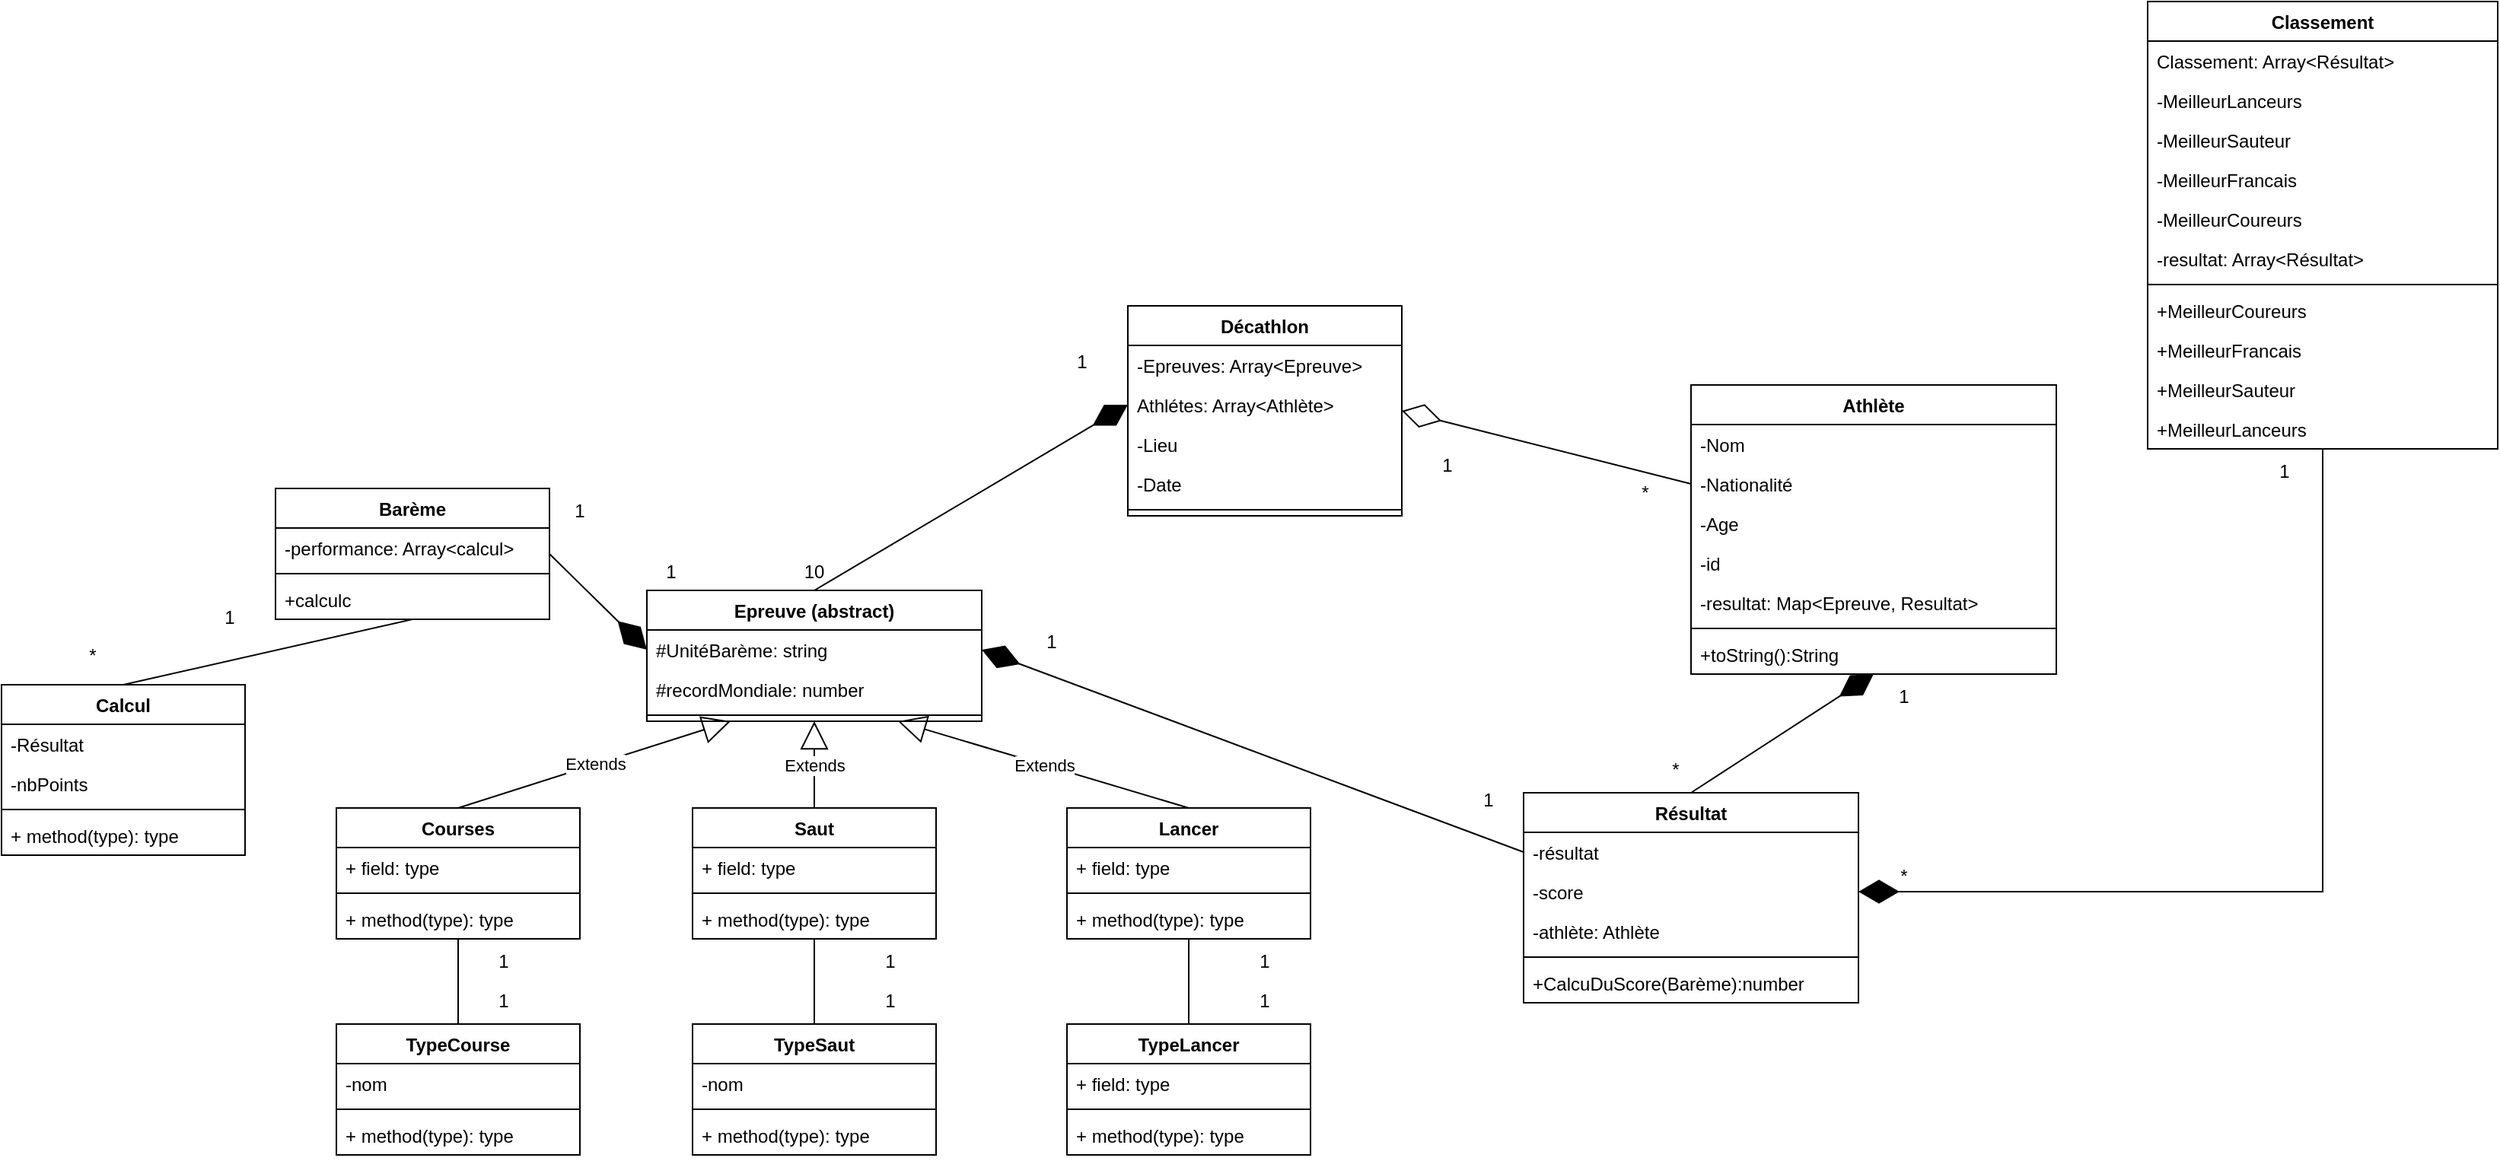 <mxfile version="17.1.4" type="device"><diagram id="C5RBs43oDa-KdzZeNtuy" name="Page-1"><mxGraphModel dx="2249" dy="1921" grid="1" gridSize="10" guides="1" tooltips="1" connect="1" arrows="1" fold="1" page="1" pageScale="1" pageWidth="827" pageHeight="1169" math="0" shadow="0"><root><mxCell id="WIyWlLk6GJQsqaUBKTNV-0"/><mxCell id="WIyWlLk6GJQsqaUBKTNV-1" parent="WIyWlLk6GJQsqaUBKTNV-0"/><mxCell id="yOdV3klUYfe3SufuHKsW-0" value="Athlète" style="swimlane;fontStyle=1;align=center;verticalAlign=top;childLayout=stackLayout;horizontal=1;startSize=26;horizontalStack=0;resizeParent=1;resizeParentMax=0;resizeLast=0;collapsible=1;marginBottom=0;" vertex="1" parent="WIyWlLk6GJQsqaUBKTNV-1"><mxGeometry x="990" y="122" width="240" height="190" as="geometry"/></mxCell><mxCell id="yOdV3klUYfe3SufuHKsW-1" value="-Nom&#xA;&#xA;&#xA;&#xA;&#xA;" style="text;strokeColor=none;fillColor=none;align=left;verticalAlign=top;spacingLeft=4;spacingRight=4;overflow=hidden;rotatable=0;points=[[0,0.5],[1,0.5]];portConstraint=eastwest;" vertex="1" parent="yOdV3klUYfe3SufuHKsW-0"><mxGeometry y="26" width="240" height="26" as="geometry"/></mxCell><mxCell id="yOdV3klUYfe3SufuHKsW-4" value="-Nationalité" style="text;strokeColor=none;fillColor=none;align=left;verticalAlign=top;spacingLeft=4;spacingRight=4;overflow=hidden;rotatable=0;points=[[0,0.5],[1,0.5]];portConstraint=eastwest;" vertex="1" parent="yOdV3klUYfe3SufuHKsW-0"><mxGeometry y="52" width="240" height="26" as="geometry"/></mxCell><mxCell id="yOdV3klUYfe3SufuHKsW-6" value="-Age" style="text;strokeColor=none;fillColor=none;align=left;verticalAlign=top;spacingLeft=4;spacingRight=4;overflow=hidden;rotatable=0;points=[[0,0.5],[1,0.5]];portConstraint=eastwest;" vertex="1" parent="yOdV3klUYfe3SufuHKsW-0"><mxGeometry y="78" width="240" height="26" as="geometry"/></mxCell><mxCell id="yOdV3klUYfe3SufuHKsW-5" value="-id" style="text;strokeColor=none;fillColor=none;align=left;verticalAlign=top;spacingLeft=4;spacingRight=4;overflow=hidden;rotatable=0;points=[[0,0.5],[1,0.5]];portConstraint=eastwest;" vertex="1" parent="yOdV3klUYfe3SufuHKsW-0"><mxGeometry y="104" width="240" height="26" as="geometry"/></mxCell><mxCell id="yOdV3klUYfe3SufuHKsW-103" value="-resultat: Map&lt;Epreuve, Resultat&gt;" style="text;strokeColor=none;fillColor=none;align=left;verticalAlign=top;spacingLeft=4;spacingRight=4;overflow=hidden;rotatable=0;points=[[0,0.5],[1,0.5]];portConstraint=eastwest;" vertex="1" parent="yOdV3klUYfe3SufuHKsW-0"><mxGeometry y="130" width="240" height="26" as="geometry"/></mxCell><mxCell id="yOdV3klUYfe3SufuHKsW-2" value="" style="line;strokeWidth=1;fillColor=none;align=left;verticalAlign=middle;spacingTop=-1;spacingLeft=3;spacingRight=3;rotatable=0;labelPosition=right;points=[];portConstraint=eastwest;" vertex="1" parent="yOdV3klUYfe3SufuHKsW-0"><mxGeometry y="156" width="240" height="8" as="geometry"/></mxCell><mxCell id="yOdV3klUYfe3SufuHKsW-3" value="+toString():String" style="text;strokeColor=none;fillColor=none;align=left;verticalAlign=top;spacingLeft=4;spacingRight=4;overflow=hidden;rotatable=0;points=[[0,0.5],[1,0.5]];portConstraint=eastwest;" vertex="1" parent="yOdV3klUYfe3SufuHKsW-0"><mxGeometry y="164" width="240" height="26" as="geometry"/></mxCell><mxCell id="yOdV3klUYfe3SufuHKsW-8" value="Epreuve (abstract)" style="swimlane;fontStyle=1;align=center;verticalAlign=top;childLayout=stackLayout;horizontal=1;startSize=26;horizontalStack=0;resizeParent=1;resizeParentMax=0;resizeLast=0;collapsible=1;marginBottom=0;" vertex="1" parent="WIyWlLk6GJQsqaUBKTNV-1"><mxGeometry x="304" y="257" width="220" height="86" as="geometry"/></mxCell><mxCell id="yOdV3klUYfe3SufuHKsW-10" value="#UnitéBarème: string" style="text;strokeColor=none;fillColor=none;align=left;verticalAlign=top;spacingLeft=4;spacingRight=4;overflow=hidden;rotatable=0;points=[[0,0.5],[1,0.5]];portConstraint=eastwest;" vertex="1" parent="yOdV3klUYfe3SufuHKsW-8"><mxGeometry y="26" width="220" height="26" as="geometry"/></mxCell><mxCell id="yOdV3klUYfe3SufuHKsW-140" value="#recordMondiale: number" style="text;strokeColor=none;fillColor=none;align=left;verticalAlign=top;spacingLeft=4;spacingRight=4;overflow=hidden;rotatable=0;points=[[0,0.5],[1,0.5]];portConstraint=eastwest;" vertex="1" parent="yOdV3klUYfe3SufuHKsW-8"><mxGeometry y="52" width="220" height="26" as="geometry"/></mxCell><mxCell id="yOdV3klUYfe3SufuHKsW-13" value="" style="line;strokeWidth=1;fillColor=none;align=left;verticalAlign=middle;spacingTop=-1;spacingLeft=3;spacingRight=3;rotatable=0;labelPosition=right;points=[];portConstraint=eastwest;" vertex="1" parent="yOdV3klUYfe3SufuHKsW-8"><mxGeometry y="78" width="220" height="8" as="geometry"/></mxCell><mxCell id="yOdV3klUYfe3SufuHKsW-15" value="Courses" style="swimlane;fontStyle=1;align=center;verticalAlign=top;childLayout=stackLayout;horizontal=1;startSize=26;horizontalStack=0;resizeParent=1;resizeParentMax=0;resizeLast=0;collapsible=1;marginBottom=0;" vertex="1" parent="WIyWlLk6GJQsqaUBKTNV-1"><mxGeometry x="100" y="400" width="160" height="86" as="geometry"/></mxCell><mxCell id="yOdV3klUYfe3SufuHKsW-16" value="+ field: type" style="text;strokeColor=none;fillColor=none;align=left;verticalAlign=top;spacingLeft=4;spacingRight=4;overflow=hidden;rotatable=0;points=[[0,0.5],[1,0.5]];portConstraint=eastwest;" vertex="1" parent="yOdV3klUYfe3SufuHKsW-15"><mxGeometry y="26" width="160" height="26" as="geometry"/></mxCell><mxCell id="yOdV3klUYfe3SufuHKsW-17" value="" style="line;strokeWidth=1;fillColor=none;align=left;verticalAlign=middle;spacingTop=-1;spacingLeft=3;spacingRight=3;rotatable=0;labelPosition=right;points=[];portConstraint=eastwest;" vertex="1" parent="yOdV3klUYfe3SufuHKsW-15"><mxGeometry y="52" width="160" height="8" as="geometry"/></mxCell><mxCell id="yOdV3klUYfe3SufuHKsW-18" value="+ method(type): type" style="text;strokeColor=none;fillColor=none;align=left;verticalAlign=top;spacingLeft=4;spacingRight=4;overflow=hidden;rotatable=0;points=[[0,0.5],[1,0.5]];portConstraint=eastwest;" vertex="1" parent="yOdV3klUYfe3SufuHKsW-15"><mxGeometry y="60" width="160" height="26" as="geometry"/></mxCell><mxCell id="yOdV3klUYfe3SufuHKsW-19" value="Saut" style="swimlane;fontStyle=1;align=center;verticalAlign=top;childLayout=stackLayout;horizontal=1;startSize=26;horizontalStack=0;resizeParent=1;resizeParentMax=0;resizeLast=0;collapsible=1;marginBottom=0;" vertex="1" parent="WIyWlLk6GJQsqaUBKTNV-1"><mxGeometry x="334" y="400" width="160" height="86" as="geometry"/></mxCell><mxCell id="yOdV3klUYfe3SufuHKsW-20" value="+ field: type" style="text;strokeColor=none;fillColor=none;align=left;verticalAlign=top;spacingLeft=4;spacingRight=4;overflow=hidden;rotatable=0;points=[[0,0.5],[1,0.5]];portConstraint=eastwest;" vertex="1" parent="yOdV3klUYfe3SufuHKsW-19"><mxGeometry y="26" width="160" height="26" as="geometry"/></mxCell><mxCell id="yOdV3klUYfe3SufuHKsW-21" value="" style="line;strokeWidth=1;fillColor=none;align=left;verticalAlign=middle;spacingTop=-1;spacingLeft=3;spacingRight=3;rotatable=0;labelPosition=right;points=[];portConstraint=eastwest;" vertex="1" parent="yOdV3klUYfe3SufuHKsW-19"><mxGeometry y="52" width="160" height="8" as="geometry"/></mxCell><mxCell id="yOdV3klUYfe3SufuHKsW-22" value="+ method(type): type" style="text;strokeColor=none;fillColor=none;align=left;verticalAlign=top;spacingLeft=4;spacingRight=4;overflow=hidden;rotatable=0;points=[[0,0.5],[1,0.5]];portConstraint=eastwest;" vertex="1" parent="yOdV3klUYfe3SufuHKsW-19"><mxGeometry y="60" width="160" height="26" as="geometry"/></mxCell><mxCell id="yOdV3klUYfe3SufuHKsW-23" value="Lancer" style="swimlane;fontStyle=1;align=center;verticalAlign=top;childLayout=stackLayout;horizontal=1;startSize=26;horizontalStack=0;resizeParent=1;resizeParentMax=0;resizeLast=0;collapsible=1;marginBottom=0;" vertex="1" parent="WIyWlLk6GJQsqaUBKTNV-1"><mxGeometry x="580" y="400" width="160" height="86" as="geometry"/></mxCell><mxCell id="yOdV3klUYfe3SufuHKsW-24" value="+ field: type" style="text;strokeColor=none;fillColor=none;align=left;verticalAlign=top;spacingLeft=4;spacingRight=4;overflow=hidden;rotatable=0;points=[[0,0.5],[1,0.5]];portConstraint=eastwest;" vertex="1" parent="yOdV3klUYfe3SufuHKsW-23"><mxGeometry y="26" width="160" height="26" as="geometry"/></mxCell><mxCell id="yOdV3klUYfe3SufuHKsW-25" value="" style="line;strokeWidth=1;fillColor=none;align=left;verticalAlign=middle;spacingTop=-1;spacingLeft=3;spacingRight=3;rotatable=0;labelPosition=right;points=[];portConstraint=eastwest;" vertex="1" parent="yOdV3klUYfe3SufuHKsW-23"><mxGeometry y="52" width="160" height="8" as="geometry"/></mxCell><mxCell id="yOdV3klUYfe3SufuHKsW-26" value="+ method(type): type" style="text;strokeColor=none;fillColor=none;align=left;verticalAlign=top;spacingLeft=4;spacingRight=4;overflow=hidden;rotatable=0;points=[[0,0.5],[1,0.5]];portConstraint=eastwest;" vertex="1" parent="yOdV3klUYfe3SufuHKsW-23"><mxGeometry y="60" width="160" height="26" as="geometry"/></mxCell><mxCell id="yOdV3klUYfe3SufuHKsW-27" value="Décathlon" style="swimlane;fontStyle=1;align=center;verticalAlign=top;childLayout=stackLayout;horizontal=1;startSize=26;horizontalStack=0;resizeParent=1;resizeParentMax=0;resizeLast=0;collapsible=1;marginBottom=0;" vertex="1" parent="WIyWlLk6GJQsqaUBKTNV-1"><mxGeometry x="620" y="70" width="180" height="138" as="geometry"/></mxCell><mxCell id="yOdV3klUYfe3SufuHKsW-28" value="-Epreuves: Array&lt;Epreuve&gt;" style="text;strokeColor=none;fillColor=none;align=left;verticalAlign=top;spacingLeft=4;spacingRight=4;overflow=hidden;rotatable=0;points=[[0,0.5],[1,0.5]];portConstraint=eastwest;" vertex="1" parent="yOdV3klUYfe3SufuHKsW-27"><mxGeometry y="26" width="180" height="26" as="geometry"/></mxCell><mxCell id="yOdV3klUYfe3SufuHKsW-72" value="Athlétes: Array&lt;Athlète&gt;" style="text;strokeColor=none;fillColor=none;align=left;verticalAlign=top;spacingLeft=4;spacingRight=4;overflow=hidden;rotatable=0;points=[[0,0.5],[1,0.5]];portConstraint=eastwest;" vertex="1" parent="yOdV3klUYfe3SufuHKsW-27"><mxGeometry y="52" width="180" height="26" as="geometry"/></mxCell><mxCell id="yOdV3klUYfe3SufuHKsW-58" value="-Lieu" style="text;strokeColor=none;fillColor=none;align=left;verticalAlign=top;spacingLeft=4;spacingRight=4;overflow=hidden;rotatable=0;points=[[0,0.5],[1,0.5]];portConstraint=eastwest;" vertex="1" parent="yOdV3klUYfe3SufuHKsW-27"><mxGeometry y="78" width="180" height="26" as="geometry"/></mxCell><mxCell id="yOdV3klUYfe3SufuHKsW-59" value="-Date" style="text;strokeColor=none;fillColor=none;align=left;verticalAlign=top;spacingLeft=4;spacingRight=4;overflow=hidden;rotatable=0;points=[[0,0.5],[1,0.5]];portConstraint=eastwest;" vertex="1" parent="yOdV3klUYfe3SufuHKsW-27"><mxGeometry y="104" width="180" height="26" as="geometry"/></mxCell><mxCell id="yOdV3klUYfe3SufuHKsW-29" value="" style="line;strokeWidth=1;fillColor=none;align=left;verticalAlign=middle;spacingTop=-1;spacingLeft=3;spacingRight=3;rotatable=0;labelPosition=right;points=[];portConstraint=eastwest;" vertex="1" parent="yOdV3klUYfe3SufuHKsW-27"><mxGeometry y="130" width="180" height="8" as="geometry"/></mxCell><mxCell id="yOdV3klUYfe3SufuHKsW-33" value="Extends" style="endArrow=block;endSize=16;endFill=0;html=1;rounded=0;exitX=0.5;exitY=0;exitDx=0;exitDy=0;entryX=0.25;entryY=1;entryDx=0;entryDy=0;" edge="1" parent="WIyWlLk6GJQsqaUBKTNV-1" source="yOdV3klUYfe3SufuHKsW-15" target="yOdV3klUYfe3SufuHKsW-8"><mxGeometry width="160" relative="1" as="geometry"><mxPoint x="330" y="350" as="sourcePoint"/><mxPoint x="490" y="350" as="targetPoint"/></mxGeometry></mxCell><mxCell id="yOdV3klUYfe3SufuHKsW-34" value="Extends" style="endArrow=block;endSize=16;endFill=0;html=1;rounded=0;exitX=0.5;exitY=0;exitDx=0;exitDy=0;entryX=0.5;entryY=1;entryDx=0;entryDy=0;" edge="1" parent="WIyWlLk6GJQsqaUBKTNV-1" source="yOdV3klUYfe3SufuHKsW-19" target="yOdV3klUYfe3SufuHKsW-8"><mxGeometry width="160" relative="1" as="geometry"><mxPoint x="330" y="350" as="sourcePoint"/><mxPoint x="490" y="350" as="targetPoint"/></mxGeometry></mxCell><mxCell id="yOdV3klUYfe3SufuHKsW-35" value="Extends" style="endArrow=block;endSize=16;endFill=0;html=1;rounded=0;exitX=0.5;exitY=0;exitDx=0;exitDy=0;entryX=0.75;entryY=1;entryDx=0;entryDy=0;" edge="1" parent="WIyWlLk6GJQsqaUBKTNV-1" source="yOdV3klUYfe3SufuHKsW-23" target="yOdV3klUYfe3SufuHKsW-8"><mxGeometry width="160" relative="1" as="geometry"><mxPoint x="330" y="350" as="sourcePoint"/><mxPoint x="490" y="350" as="targetPoint"/></mxGeometry></mxCell><mxCell id="yOdV3klUYfe3SufuHKsW-39" value="TypeCourse" style="swimlane;fontStyle=1;align=center;verticalAlign=top;childLayout=stackLayout;horizontal=1;startSize=26;horizontalStack=0;resizeParent=1;resizeParentMax=0;resizeLast=0;collapsible=1;marginBottom=0;" vertex="1" parent="WIyWlLk6GJQsqaUBKTNV-1"><mxGeometry x="100" y="542" width="160" height="86" as="geometry"/></mxCell><mxCell id="yOdV3klUYfe3SufuHKsW-40" value="-nom" style="text;strokeColor=none;fillColor=none;align=left;verticalAlign=top;spacingLeft=4;spacingRight=4;overflow=hidden;rotatable=0;points=[[0,0.5],[1,0.5]];portConstraint=eastwest;" vertex="1" parent="yOdV3klUYfe3SufuHKsW-39"><mxGeometry y="26" width="160" height="26" as="geometry"/></mxCell><mxCell id="yOdV3klUYfe3SufuHKsW-41" value="" style="line;strokeWidth=1;fillColor=none;align=left;verticalAlign=middle;spacingTop=-1;spacingLeft=3;spacingRight=3;rotatable=0;labelPosition=right;points=[];portConstraint=eastwest;" vertex="1" parent="yOdV3klUYfe3SufuHKsW-39"><mxGeometry y="52" width="160" height="8" as="geometry"/></mxCell><mxCell id="yOdV3klUYfe3SufuHKsW-42" value="+ method(type): type" style="text;strokeColor=none;fillColor=none;align=left;verticalAlign=top;spacingLeft=4;spacingRight=4;overflow=hidden;rotatable=0;points=[[0,0.5],[1,0.5]];portConstraint=eastwest;" vertex="1" parent="yOdV3klUYfe3SufuHKsW-39"><mxGeometry y="60" width="160" height="26" as="geometry"/></mxCell><mxCell id="yOdV3klUYfe3SufuHKsW-45" value="TypeSaut" style="swimlane;fontStyle=1;align=center;verticalAlign=top;childLayout=stackLayout;horizontal=1;startSize=26;horizontalStack=0;resizeParent=1;resizeParentMax=0;resizeLast=0;collapsible=1;marginBottom=0;" vertex="1" parent="WIyWlLk6GJQsqaUBKTNV-1"><mxGeometry x="334" y="542" width="160" height="86" as="geometry"/></mxCell><mxCell id="yOdV3klUYfe3SufuHKsW-46" value="-nom" style="text;strokeColor=none;fillColor=none;align=left;verticalAlign=top;spacingLeft=4;spacingRight=4;overflow=hidden;rotatable=0;points=[[0,0.5],[1,0.5]];portConstraint=eastwest;" vertex="1" parent="yOdV3klUYfe3SufuHKsW-45"><mxGeometry y="26" width="160" height="26" as="geometry"/></mxCell><mxCell id="yOdV3klUYfe3SufuHKsW-47" value="" style="line;strokeWidth=1;fillColor=none;align=left;verticalAlign=middle;spacingTop=-1;spacingLeft=3;spacingRight=3;rotatable=0;labelPosition=right;points=[];portConstraint=eastwest;" vertex="1" parent="yOdV3klUYfe3SufuHKsW-45"><mxGeometry y="52" width="160" height="8" as="geometry"/></mxCell><mxCell id="yOdV3klUYfe3SufuHKsW-48" value="+ method(type): type" style="text;strokeColor=none;fillColor=none;align=left;verticalAlign=top;spacingLeft=4;spacingRight=4;overflow=hidden;rotatable=0;points=[[0,0.5],[1,0.5]];portConstraint=eastwest;" vertex="1" parent="yOdV3klUYfe3SufuHKsW-45"><mxGeometry y="60" width="160" height="26" as="geometry"/></mxCell><mxCell id="yOdV3klUYfe3SufuHKsW-50" value="TypeLancer" style="swimlane;fontStyle=1;align=center;verticalAlign=top;childLayout=stackLayout;horizontal=1;startSize=26;horizontalStack=0;resizeParent=1;resizeParentMax=0;resizeLast=0;collapsible=1;marginBottom=0;" vertex="1" parent="WIyWlLk6GJQsqaUBKTNV-1"><mxGeometry x="580" y="542" width="160" height="86" as="geometry"/></mxCell><mxCell id="yOdV3klUYfe3SufuHKsW-51" value="+ field: type" style="text;strokeColor=none;fillColor=none;align=left;verticalAlign=top;spacingLeft=4;spacingRight=4;overflow=hidden;rotatable=0;points=[[0,0.5],[1,0.5]];portConstraint=eastwest;" vertex="1" parent="yOdV3klUYfe3SufuHKsW-50"><mxGeometry y="26" width="160" height="26" as="geometry"/></mxCell><mxCell id="yOdV3klUYfe3SufuHKsW-52" value="" style="line;strokeWidth=1;fillColor=none;align=left;verticalAlign=middle;spacingTop=-1;spacingLeft=3;spacingRight=3;rotatable=0;labelPosition=right;points=[];portConstraint=eastwest;" vertex="1" parent="yOdV3klUYfe3SufuHKsW-50"><mxGeometry y="52" width="160" height="8" as="geometry"/></mxCell><mxCell id="yOdV3klUYfe3SufuHKsW-53" value="+ method(type): type" style="text;strokeColor=none;fillColor=none;align=left;verticalAlign=top;spacingLeft=4;spacingRight=4;overflow=hidden;rotatable=0;points=[[0,0.5],[1,0.5]];portConstraint=eastwest;" vertex="1" parent="yOdV3klUYfe3SufuHKsW-50"><mxGeometry y="60" width="160" height="26" as="geometry"/></mxCell><mxCell id="yOdV3klUYfe3SufuHKsW-61" value="" style="endArrow=diamondThin;endFill=1;endSize=24;html=1;rounded=0;entryX=0;entryY=0.5;entryDx=0;entryDy=0;exitX=0.5;exitY=0;exitDx=0;exitDy=0;" edge="1" parent="WIyWlLk6GJQsqaUBKTNV-1" source="yOdV3klUYfe3SufuHKsW-8" target="yOdV3klUYfe3SufuHKsW-72"><mxGeometry width="160" relative="1" as="geometry"><mxPoint x="330" y="290" as="sourcePoint"/><mxPoint x="620" y="221" as="targetPoint"/></mxGeometry></mxCell><mxCell id="yOdV3klUYfe3SufuHKsW-62" value="" style="endArrow=diamondThin;endFill=0;endSize=24;html=1;rounded=0;entryX=1;entryY=0.5;entryDx=0;entryDy=0;exitX=0;exitY=0.5;exitDx=0;exitDy=0;" edge="1" parent="WIyWlLk6GJQsqaUBKTNV-1" source="yOdV3klUYfe3SufuHKsW-4" target="yOdV3klUYfe3SufuHKsW-27"><mxGeometry width="160" relative="1" as="geometry"><mxPoint x="330" y="290" as="sourcePoint"/><mxPoint x="800" y="221" as="targetPoint"/></mxGeometry></mxCell><mxCell id="yOdV3klUYfe3SufuHKsW-63" value="Résultat" style="swimlane;fontStyle=1;align=center;verticalAlign=top;childLayout=stackLayout;horizontal=1;startSize=26;horizontalStack=0;resizeParent=1;resizeParentMax=0;resizeLast=0;collapsible=1;marginBottom=0;" vertex="1" parent="WIyWlLk6GJQsqaUBKTNV-1"><mxGeometry x="880" y="390" width="220" height="138" as="geometry"/></mxCell><mxCell id="yOdV3klUYfe3SufuHKsW-88" value="-résultat" style="text;strokeColor=none;fillColor=none;align=left;verticalAlign=top;spacingLeft=4;spacingRight=4;overflow=hidden;rotatable=0;points=[[0,0.5],[1,0.5]];portConstraint=eastwest;" vertex="1" parent="yOdV3klUYfe3SufuHKsW-63"><mxGeometry y="26" width="220" height="26" as="geometry"/></mxCell><mxCell id="yOdV3klUYfe3SufuHKsW-102" value="-score" style="text;strokeColor=none;fillColor=none;align=left;verticalAlign=top;spacingLeft=4;spacingRight=4;overflow=hidden;rotatable=0;points=[[0,0.5],[1,0.5]];portConstraint=eastwest;" vertex="1" parent="yOdV3klUYfe3SufuHKsW-63"><mxGeometry y="52" width="220" height="26" as="geometry"/></mxCell><mxCell id="yOdV3klUYfe3SufuHKsW-64" value="-athlète: Athlète" style="text;strokeColor=none;fillColor=none;align=left;verticalAlign=top;spacingLeft=4;spacingRight=4;overflow=hidden;rotatable=0;points=[[0,0.5],[1,0.5]];portConstraint=eastwest;" vertex="1" parent="yOdV3klUYfe3SufuHKsW-63"><mxGeometry y="78" width="220" height="26" as="geometry"/></mxCell><mxCell id="yOdV3klUYfe3SufuHKsW-65" value="" style="line;strokeWidth=1;fillColor=none;align=left;verticalAlign=middle;spacingTop=-1;spacingLeft=3;spacingRight=3;rotatable=0;labelPosition=right;points=[];portConstraint=eastwest;" vertex="1" parent="yOdV3klUYfe3SufuHKsW-63"><mxGeometry y="104" width="220" height="8" as="geometry"/></mxCell><mxCell id="yOdV3klUYfe3SufuHKsW-66" value="+CalcuDuScore(Barème):number" style="text;strokeColor=none;fillColor=none;align=left;verticalAlign=top;spacingLeft=4;spacingRight=4;overflow=hidden;rotatable=0;points=[[0,0.5],[1,0.5]];portConstraint=eastwest;" vertex="1" parent="yOdV3klUYfe3SufuHKsW-63"><mxGeometry y="112" width="220" height="26" as="geometry"/></mxCell><mxCell id="yOdV3klUYfe3SufuHKsW-67" value="Barème" style="swimlane;fontStyle=1;align=center;verticalAlign=top;childLayout=stackLayout;horizontal=1;startSize=26;horizontalStack=0;resizeParent=1;resizeParentMax=0;resizeLast=0;collapsible=1;marginBottom=0;" vertex="1" parent="WIyWlLk6GJQsqaUBKTNV-1"><mxGeometry x="60" y="190" width="180" height="86" as="geometry"/></mxCell><mxCell id="yOdV3klUYfe3SufuHKsW-68" value="-performance: Array&lt;calcul&gt;" style="text;strokeColor=none;fillColor=none;align=left;verticalAlign=top;spacingLeft=4;spacingRight=4;overflow=hidden;rotatable=0;points=[[0,0.5],[1,0.5]];portConstraint=eastwest;" vertex="1" parent="yOdV3klUYfe3SufuHKsW-67"><mxGeometry y="26" width="180" height="26" as="geometry"/></mxCell><mxCell id="yOdV3klUYfe3SufuHKsW-69" value="" style="line;strokeWidth=1;fillColor=none;align=left;verticalAlign=middle;spacingTop=-1;spacingLeft=3;spacingRight=3;rotatable=0;labelPosition=right;points=[];portConstraint=eastwest;" vertex="1" parent="yOdV3klUYfe3SufuHKsW-67"><mxGeometry y="52" width="180" height="8" as="geometry"/></mxCell><mxCell id="yOdV3klUYfe3SufuHKsW-70" value="+calculc" style="text;strokeColor=none;fillColor=none;align=left;verticalAlign=top;spacingLeft=4;spacingRight=4;overflow=hidden;rotatable=0;points=[[0,0.5],[1,0.5]];portConstraint=eastwest;" vertex="1" parent="yOdV3klUYfe3SufuHKsW-67"><mxGeometry y="60" width="180" height="26" as="geometry"/></mxCell><mxCell id="yOdV3klUYfe3SufuHKsW-73" value="" style="endArrow=diamondThin;endFill=1;endSize=24;html=1;rounded=0;exitX=0.5;exitY=0;exitDx=0;exitDy=0;entryX=0.5;entryY=1;entryDx=0;entryDy=0;" edge="1" parent="WIyWlLk6GJQsqaUBKTNV-1" source="yOdV3klUYfe3SufuHKsW-63" target="yOdV3klUYfe3SufuHKsW-0"><mxGeometry width="160" relative="1" as="geometry"><mxPoint x="570" y="330" as="sourcePoint"/><mxPoint x="730" y="330" as="targetPoint"/></mxGeometry></mxCell><mxCell id="yOdV3klUYfe3SufuHKsW-74" value="Classement" style="swimlane;fontStyle=1;align=center;verticalAlign=top;childLayout=stackLayout;horizontal=1;startSize=26;horizontalStack=0;resizeParent=1;resizeParentMax=0;resizeLast=0;collapsible=1;marginBottom=0;" vertex="1" parent="WIyWlLk6GJQsqaUBKTNV-1"><mxGeometry x="1290" y="-130" width="230" height="294" as="geometry"/></mxCell><mxCell id="yOdV3klUYfe3SufuHKsW-75" value="Classement: Array&lt;Résultat&gt;" style="text;strokeColor=none;fillColor=none;align=left;verticalAlign=top;spacingLeft=4;spacingRight=4;overflow=hidden;rotatable=0;points=[[0,0.5],[1,0.5]];portConstraint=eastwest;" vertex="1" parent="yOdV3klUYfe3SufuHKsW-74"><mxGeometry y="26" width="230" height="26" as="geometry"/></mxCell><mxCell id="yOdV3klUYfe3SufuHKsW-108" value="-MeilleurLanceurs" style="text;strokeColor=none;fillColor=none;align=left;verticalAlign=top;spacingLeft=4;spacingRight=4;overflow=hidden;rotatable=0;points=[[0,0.5],[1,0.5]];portConstraint=eastwest;" vertex="1" parent="yOdV3klUYfe3SufuHKsW-74"><mxGeometry y="52" width="230" height="26" as="geometry"/></mxCell><mxCell id="yOdV3klUYfe3SufuHKsW-107" value="-MeilleurSauteur" style="text;strokeColor=none;fillColor=none;align=left;verticalAlign=top;spacingLeft=4;spacingRight=4;overflow=hidden;rotatable=0;points=[[0,0.5],[1,0.5]];portConstraint=eastwest;" vertex="1" parent="yOdV3klUYfe3SufuHKsW-74"><mxGeometry y="78" width="230" height="26" as="geometry"/></mxCell><mxCell id="yOdV3klUYfe3SufuHKsW-106" value="-MeilleurFrancais" style="text;strokeColor=none;fillColor=none;align=left;verticalAlign=top;spacingLeft=4;spacingRight=4;overflow=hidden;rotatable=0;points=[[0,0.5],[1,0.5]];portConstraint=eastwest;" vertex="1" parent="yOdV3klUYfe3SufuHKsW-74"><mxGeometry y="104" width="230" height="26" as="geometry"/></mxCell><mxCell id="yOdV3klUYfe3SufuHKsW-105" value="-MeilleurCoureurs" style="text;strokeColor=none;fillColor=none;align=left;verticalAlign=top;spacingLeft=4;spacingRight=4;overflow=hidden;rotatable=0;points=[[0,0.5],[1,0.5]];portConstraint=eastwest;" vertex="1" parent="yOdV3klUYfe3SufuHKsW-74"><mxGeometry y="130" width="230" height="26" as="geometry"/></mxCell><mxCell id="yOdV3klUYfe3SufuHKsW-104" value="-resultat: Array&lt;Résultat&gt;" style="text;strokeColor=none;fillColor=none;align=left;verticalAlign=top;spacingLeft=4;spacingRight=4;overflow=hidden;rotatable=0;points=[[0,0.5],[1,0.5]];portConstraint=eastwest;" vertex="1" parent="yOdV3klUYfe3SufuHKsW-74"><mxGeometry y="156" width="230" height="26" as="geometry"/></mxCell><mxCell id="yOdV3klUYfe3SufuHKsW-76" value="" style="line;strokeWidth=1;fillColor=none;align=left;verticalAlign=middle;spacingTop=-1;spacingLeft=3;spacingRight=3;rotatable=0;labelPosition=right;points=[];portConstraint=eastwest;" vertex="1" parent="yOdV3klUYfe3SufuHKsW-74"><mxGeometry y="182" width="230" height="8" as="geometry"/></mxCell><mxCell id="yOdV3klUYfe3SufuHKsW-78" value="+MeilleurCoureurs" style="text;strokeColor=none;fillColor=none;align=left;verticalAlign=top;spacingLeft=4;spacingRight=4;overflow=hidden;rotatable=0;points=[[0,0.5],[1,0.5]];portConstraint=eastwest;" vertex="1" parent="yOdV3klUYfe3SufuHKsW-74"><mxGeometry y="190" width="230" height="26" as="geometry"/></mxCell><mxCell id="yOdV3klUYfe3SufuHKsW-81" value="+MeilleurFrancais" style="text;strokeColor=none;fillColor=none;align=left;verticalAlign=top;spacingLeft=4;spacingRight=4;overflow=hidden;rotatable=0;points=[[0,0.5],[1,0.5]];portConstraint=eastwest;" vertex="1" parent="yOdV3klUYfe3SufuHKsW-74"><mxGeometry y="216" width="230" height="26" as="geometry"/></mxCell><mxCell id="yOdV3klUYfe3SufuHKsW-80" value="+MeilleurSauteur" style="text;strokeColor=none;fillColor=none;align=left;verticalAlign=top;spacingLeft=4;spacingRight=4;overflow=hidden;rotatable=0;points=[[0,0.5],[1,0.5]];portConstraint=eastwest;" vertex="1" parent="yOdV3klUYfe3SufuHKsW-74"><mxGeometry y="242" width="230" height="26" as="geometry"/></mxCell><mxCell id="yOdV3klUYfe3SufuHKsW-79" value="+MeilleurLanceurs" style="text;strokeColor=none;fillColor=none;align=left;verticalAlign=top;spacingLeft=4;spacingRight=4;overflow=hidden;rotatable=0;points=[[0,0.5],[1,0.5]];portConstraint=eastwest;" vertex="1" parent="yOdV3klUYfe3SufuHKsW-74"><mxGeometry y="268" width="230" height="26" as="geometry"/></mxCell><mxCell id="yOdV3klUYfe3SufuHKsW-84" value="" style="endArrow=diamondThin;endFill=1;endSize=24;html=1;rounded=0;exitX=1;exitY=0.5;exitDx=0;exitDy=0;entryX=0;entryY=0.5;entryDx=0;entryDy=0;" edge="1" parent="WIyWlLk6GJQsqaUBKTNV-1" source="yOdV3klUYfe3SufuHKsW-67" target="yOdV3klUYfe3SufuHKsW-10"><mxGeometry width="160" relative="1" as="geometry"><mxPoint x="220" y="255" as="sourcePoint"/><mxPoint x="850" y="450" as="targetPoint"/></mxGeometry></mxCell><mxCell id="yOdV3klUYfe3SufuHKsW-94" value="" style="endArrow=diamondThin;endFill=1;endSize=24;html=1;rounded=0;sourcePerimeterSpacing=6;targetPerimeterSpacing=24;strokeWidth=1;entryX=1;entryY=0.5;entryDx=0;entryDy=0;exitX=0;exitY=0.5;exitDx=0;exitDy=0;" edge="1" parent="WIyWlLk6GJQsqaUBKTNV-1" source="yOdV3klUYfe3SufuHKsW-88" target="yOdV3klUYfe3SufuHKsW-10"><mxGeometry width="160" relative="1" as="geometry"><mxPoint x="570" y="420" as="sourcePoint"/><mxPoint x="730" y="420" as="targetPoint"/></mxGeometry></mxCell><mxCell id="yOdV3klUYfe3SufuHKsW-95" value="Calcul" style="swimlane;fontStyle=1;align=center;verticalAlign=top;childLayout=stackLayout;horizontal=1;startSize=26;horizontalStack=0;resizeParent=1;resizeParentMax=0;resizeLast=0;collapsible=1;marginBottom=0;" vertex="1" parent="WIyWlLk6GJQsqaUBKTNV-1"><mxGeometry x="-120" y="319" width="160" height="112" as="geometry"/></mxCell><mxCell id="yOdV3klUYfe3SufuHKsW-96" value="-Résultat" style="text;strokeColor=none;fillColor=none;align=left;verticalAlign=top;spacingLeft=4;spacingRight=4;overflow=hidden;rotatable=0;points=[[0,0.5],[1,0.5]];portConstraint=eastwest;" vertex="1" parent="yOdV3klUYfe3SufuHKsW-95"><mxGeometry y="26" width="160" height="26" as="geometry"/></mxCell><mxCell id="yOdV3klUYfe3SufuHKsW-99" value="-nbPoints" style="text;strokeColor=none;fillColor=none;align=left;verticalAlign=top;spacingLeft=4;spacingRight=4;overflow=hidden;rotatable=0;points=[[0,0.5],[1,0.5]];portConstraint=eastwest;" vertex="1" parent="yOdV3klUYfe3SufuHKsW-95"><mxGeometry y="52" width="160" height="26" as="geometry"/></mxCell><mxCell id="yOdV3klUYfe3SufuHKsW-97" value="" style="line;strokeWidth=1;fillColor=none;align=left;verticalAlign=middle;spacingTop=-1;spacingLeft=3;spacingRight=3;rotatable=0;labelPosition=right;points=[];portConstraint=eastwest;" vertex="1" parent="yOdV3klUYfe3SufuHKsW-95"><mxGeometry y="78" width="160" height="8" as="geometry"/></mxCell><mxCell id="yOdV3klUYfe3SufuHKsW-98" value="+ method(type): type" style="text;strokeColor=none;fillColor=none;align=left;verticalAlign=top;spacingLeft=4;spacingRight=4;overflow=hidden;rotatable=0;points=[[0,0.5],[1,0.5]];portConstraint=eastwest;" vertex="1" parent="yOdV3klUYfe3SufuHKsW-95"><mxGeometry y="86" width="160" height="26" as="geometry"/></mxCell><mxCell id="yOdV3klUYfe3SufuHKsW-100" value="" style="endArrow=none;html=1;rounded=0;sourcePerimeterSpacing=6;targetPerimeterSpacing=24;strokeWidth=1;exitX=0.5;exitY=0;exitDx=0;exitDy=0;entryX=0.5;entryY=1;entryDx=0;entryDy=0;" edge="1" parent="WIyWlLk6GJQsqaUBKTNV-1" source="yOdV3klUYfe3SufuHKsW-95" target="yOdV3klUYfe3SufuHKsW-67"><mxGeometry width="50" height="50" relative="1" as="geometry"><mxPoint x="300" y="370" as="sourcePoint"/><mxPoint x="350" y="320" as="targetPoint"/></mxGeometry></mxCell><mxCell id="yOdV3klUYfe3SufuHKsW-114" value="" style="endArrow=diamondThin;endFill=1;endSize=24;html=1;rounded=0;sourcePerimeterSpacing=6;targetPerimeterSpacing=24;strokeWidth=1;entryX=1;entryY=0.5;entryDx=0;entryDy=0;exitX=0.5;exitY=1;exitDx=0;exitDy=0;" edge="1" parent="WIyWlLk6GJQsqaUBKTNV-1" source="yOdV3klUYfe3SufuHKsW-74" target="yOdV3klUYfe3SufuHKsW-102"><mxGeometry width="160" relative="1" as="geometry"><mxPoint x="1210" y="240" as="sourcePoint"/><mxPoint x="1370" y="240" as="targetPoint"/><Array as="points"><mxPoint x="1405" y="455"/></Array></mxGeometry></mxCell><mxCell id="yOdV3klUYfe3SufuHKsW-115" value="" style="endArrow=none;html=1;rounded=0;sourcePerimeterSpacing=6;targetPerimeterSpacing=24;strokeWidth=1;exitX=0.5;exitY=0;exitDx=0;exitDy=0;entryX=0.5;entryY=1;entryDx=0;entryDy=0;" edge="1" parent="WIyWlLk6GJQsqaUBKTNV-1" source="yOdV3klUYfe3SufuHKsW-39" target="yOdV3klUYfe3SufuHKsW-15"><mxGeometry width="50" height="50" relative="1" as="geometry"><mxPoint x="360" y="420" as="sourcePoint"/><mxPoint x="410" y="370" as="targetPoint"/></mxGeometry></mxCell><mxCell id="yOdV3klUYfe3SufuHKsW-116" value="" style="endArrow=none;html=1;rounded=0;sourcePerimeterSpacing=6;targetPerimeterSpacing=24;strokeWidth=1;exitX=0.5;exitY=0;exitDx=0;exitDy=0;entryX=0.5;entryY=1;entryDx=0;entryDy=0;" edge="1" parent="WIyWlLk6GJQsqaUBKTNV-1" source="yOdV3klUYfe3SufuHKsW-45" target="yOdV3klUYfe3SufuHKsW-19"><mxGeometry width="50" height="50" relative="1" as="geometry"><mxPoint x="360" y="420" as="sourcePoint"/><mxPoint x="414" y="500" as="targetPoint"/></mxGeometry></mxCell><mxCell id="yOdV3klUYfe3SufuHKsW-117" value="" style="endArrow=none;html=1;rounded=0;sourcePerimeterSpacing=6;targetPerimeterSpacing=24;strokeWidth=1;entryX=0.5;entryY=1;entryDx=0;entryDy=0;exitX=0.5;exitY=0;exitDx=0;exitDy=0;" edge="1" parent="WIyWlLk6GJQsqaUBKTNV-1" source="yOdV3klUYfe3SufuHKsW-50" target="yOdV3klUYfe3SufuHKsW-23"><mxGeometry width="50" height="50" relative="1" as="geometry"><mxPoint x="360" y="420" as="sourcePoint"/><mxPoint x="410" y="370" as="targetPoint"/></mxGeometry></mxCell><mxCell id="yOdV3klUYfe3SufuHKsW-118" value="1" style="text;html=1;strokeColor=none;fillColor=none;align=center;verticalAlign=middle;whiteSpace=wrap;rounded=0;" vertex="1" parent="WIyWlLk6GJQsqaUBKTNV-1"><mxGeometry x="180" y="512" width="60" height="30" as="geometry"/></mxCell><mxCell id="yOdV3klUYfe3SufuHKsW-121" value="1" style="text;html=1;strokeColor=none;fillColor=none;align=center;verticalAlign=middle;whiteSpace=wrap;rounded=0;" vertex="1" parent="WIyWlLk6GJQsqaUBKTNV-1"><mxGeometry x="180" y="486" width="60" height="30" as="geometry"/></mxCell><mxCell id="yOdV3klUYfe3SufuHKsW-122" value="1" style="text;html=1;strokeColor=none;fillColor=none;align=center;verticalAlign=middle;whiteSpace=wrap;rounded=0;" vertex="1" parent="WIyWlLk6GJQsqaUBKTNV-1"><mxGeometry x="434" y="512" width="60" height="30" as="geometry"/></mxCell><mxCell id="yOdV3klUYfe3SufuHKsW-123" value="1" style="text;html=1;strokeColor=none;fillColor=none;align=center;verticalAlign=middle;whiteSpace=wrap;rounded=0;" vertex="1" parent="WIyWlLk6GJQsqaUBKTNV-1"><mxGeometry x="434" y="486" width="60" height="30" as="geometry"/></mxCell><mxCell id="yOdV3klUYfe3SufuHKsW-124" value="1" style="text;html=1;strokeColor=none;fillColor=none;align=center;verticalAlign=middle;whiteSpace=wrap;rounded=0;" vertex="1" parent="WIyWlLk6GJQsqaUBKTNV-1"><mxGeometry x="680" y="512" width="60" height="30" as="geometry"/></mxCell><mxCell id="yOdV3klUYfe3SufuHKsW-125" value="1" style="text;html=1;strokeColor=none;fillColor=none;align=center;verticalAlign=middle;whiteSpace=wrap;rounded=0;" vertex="1" parent="WIyWlLk6GJQsqaUBKTNV-1"><mxGeometry x="680" y="486" width="60" height="30" as="geometry"/></mxCell><mxCell id="yOdV3klUYfe3SufuHKsW-126" value="1" style="text;html=1;strokeColor=none;fillColor=none;align=center;verticalAlign=middle;whiteSpace=wrap;rounded=0;" vertex="1" parent="WIyWlLk6GJQsqaUBKTNV-1"><mxGeometry x="290" y="230" width="60" height="30" as="geometry"/></mxCell><mxCell id="yOdV3klUYfe3SufuHKsW-127" value="1" style="text;html=1;strokeColor=none;fillColor=none;align=center;verticalAlign=middle;whiteSpace=wrap;rounded=0;" vertex="1" parent="WIyWlLk6GJQsqaUBKTNV-1"><mxGeometry x="230" y="190" width="60" height="30" as="geometry"/></mxCell><mxCell id="yOdV3klUYfe3SufuHKsW-128" value="1" style="text;html=1;strokeColor=none;fillColor=none;align=center;verticalAlign=middle;whiteSpace=wrap;rounded=0;" vertex="1" parent="WIyWlLk6GJQsqaUBKTNV-1"><mxGeometry y="260" width="60" height="30" as="geometry"/></mxCell><mxCell id="yOdV3klUYfe3SufuHKsW-129" value="10" style="text;html=1;strokeColor=none;fillColor=none;align=center;verticalAlign=middle;whiteSpace=wrap;rounded=0;" vertex="1" parent="WIyWlLk6GJQsqaUBKTNV-1"><mxGeometry x="384" y="230" width="60" height="30" as="geometry"/></mxCell><mxCell id="yOdV3klUYfe3SufuHKsW-130" value="1" style="text;html=1;strokeColor=none;fillColor=none;align=center;verticalAlign=middle;whiteSpace=wrap;rounded=0;" vertex="1" parent="WIyWlLk6GJQsqaUBKTNV-1"><mxGeometry x="560" y="92" width="60" height="30" as="geometry"/></mxCell><mxCell id="yOdV3klUYfe3SufuHKsW-131" value="1" style="text;html=1;strokeColor=none;fillColor=none;align=center;verticalAlign=middle;whiteSpace=wrap;rounded=0;" vertex="1" parent="WIyWlLk6GJQsqaUBKTNV-1"><mxGeometry x="800" y="160" width="60" height="30" as="geometry"/></mxCell><mxCell id="yOdV3klUYfe3SufuHKsW-132" value="1" style="text;html=1;strokeColor=none;fillColor=none;align=center;verticalAlign=middle;whiteSpace=wrap;rounded=0;" vertex="1" parent="WIyWlLk6GJQsqaUBKTNV-1"><mxGeometry x="1350" y="164" width="60" height="30" as="geometry"/></mxCell><mxCell id="yOdV3klUYfe3SufuHKsW-133" value="1" style="text;html=1;strokeColor=none;fillColor=none;align=center;verticalAlign=middle;whiteSpace=wrap;rounded=0;" vertex="1" parent="WIyWlLk6GJQsqaUBKTNV-1"><mxGeometry x="1100" y="312" width="60" height="30" as="geometry"/></mxCell><mxCell id="yOdV3klUYfe3SufuHKsW-134" value="1" style="text;html=1;strokeColor=none;fillColor=none;align=center;verticalAlign=middle;whiteSpace=wrap;rounded=0;" vertex="1" parent="WIyWlLk6GJQsqaUBKTNV-1"><mxGeometry x="827" y="380" width="60" height="30" as="geometry"/></mxCell><mxCell id="yOdV3klUYfe3SufuHKsW-135" value="1" style="text;html=1;strokeColor=none;fillColor=none;align=center;verticalAlign=middle;whiteSpace=wrap;rounded=0;" vertex="1" parent="WIyWlLk6GJQsqaUBKTNV-1"><mxGeometry x="540" y="276" width="60" height="30" as="geometry"/></mxCell><mxCell id="yOdV3klUYfe3SufuHKsW-136" value="*" style="text;html=1;strokeColor=none;fillColor=none;align=center;verticalAlign=middle;whiteSpace=wrap;rounded=0;" vertex="1" parent="WIyWlLk6GJQsqaUBKTNV-1"><mxGeometry x="-90" y="285" width="60" height="30" as="geometry"/></mxCell><mxCell id="yOdV3klUYfe3SufuHKsW-137" value="*" style="text;html=1;strokeColor=none;fillColor=none;align=center;verticalAlign=middle;whiteSpace=wrap;rounded=0;" vertex="1" parent="WIyWlLk6GJQsqaUBKTNV-1"><mxGeometry x="930" y="178" width="60" height="30" as="geometry"/></mxCell><mxCell id="yOdV3klUYfe3SufuHKsW-138" value="*" style="text;html=1;strokeColor=none;fillColor=none;align=center;verticalAlign=middle;whiteSpace=wrap;rounded=0;" vertex="1" parent="WIyWlLk6GJQsqaUBKTNV-1"><mxGeometry x="950" y="360" width="60" height="30" as="geometry"/></mxCell><mxCell id="yOdV3klUYfe3SufuHKsW-139" value="*" style="text;html=1;strokeColor=none;fillColor=none;align=center;verticalAlign=middle;whiteSpace=wrap;rounded=0;" vertex="1" parent="WIyWlLk6GJQsqaUBKTNV-1"><mxGeometry x="1100" y="430" width="60" height="30" as="geometry"/></mxCell></root></mxGraphModel></diagram></mxfile>